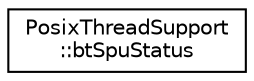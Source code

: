 digraph "Graphical Class Hierarchy"
{
  edge [fontname="Helvetica",fontsize="10",labelfontname="Helvetica",labelfontsize="10"];
  node [fontname="Helvetica",fontsize="10",shape=record];
  rankdir="LR";
  Node1 [label="PosixThreadSupport\l::btSpuStatus",height=0.2,width=0.4,color="black", fillcolor="white", style="filled",URL="$struct_posix_thread_support_1_1bt_spu_status.html"];
}
